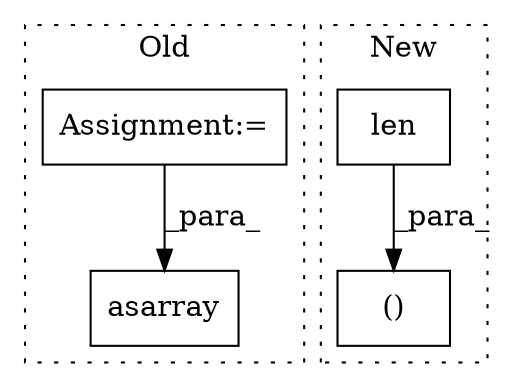 digraph G {
subgraph cluster0 {
1 [label="asarray" a="32" s="1690,1834" l="19,-5" shape="box"];
3 [label="Assignment:=" a="7" s="1802" l="24" shape="box"];
label = "Old";
style="dotted";
}
subgraph cluster1 {
2 [label="len" a="32" s="1065,1075" l="4,1" shape="box"];
4 [label="()" a="106" s="1065" l="104" shape="box"];
label = "New";
style="dotted";
}
2 -> 4 [label="_para_"];
3 -> 1 [label="_para_"];
}